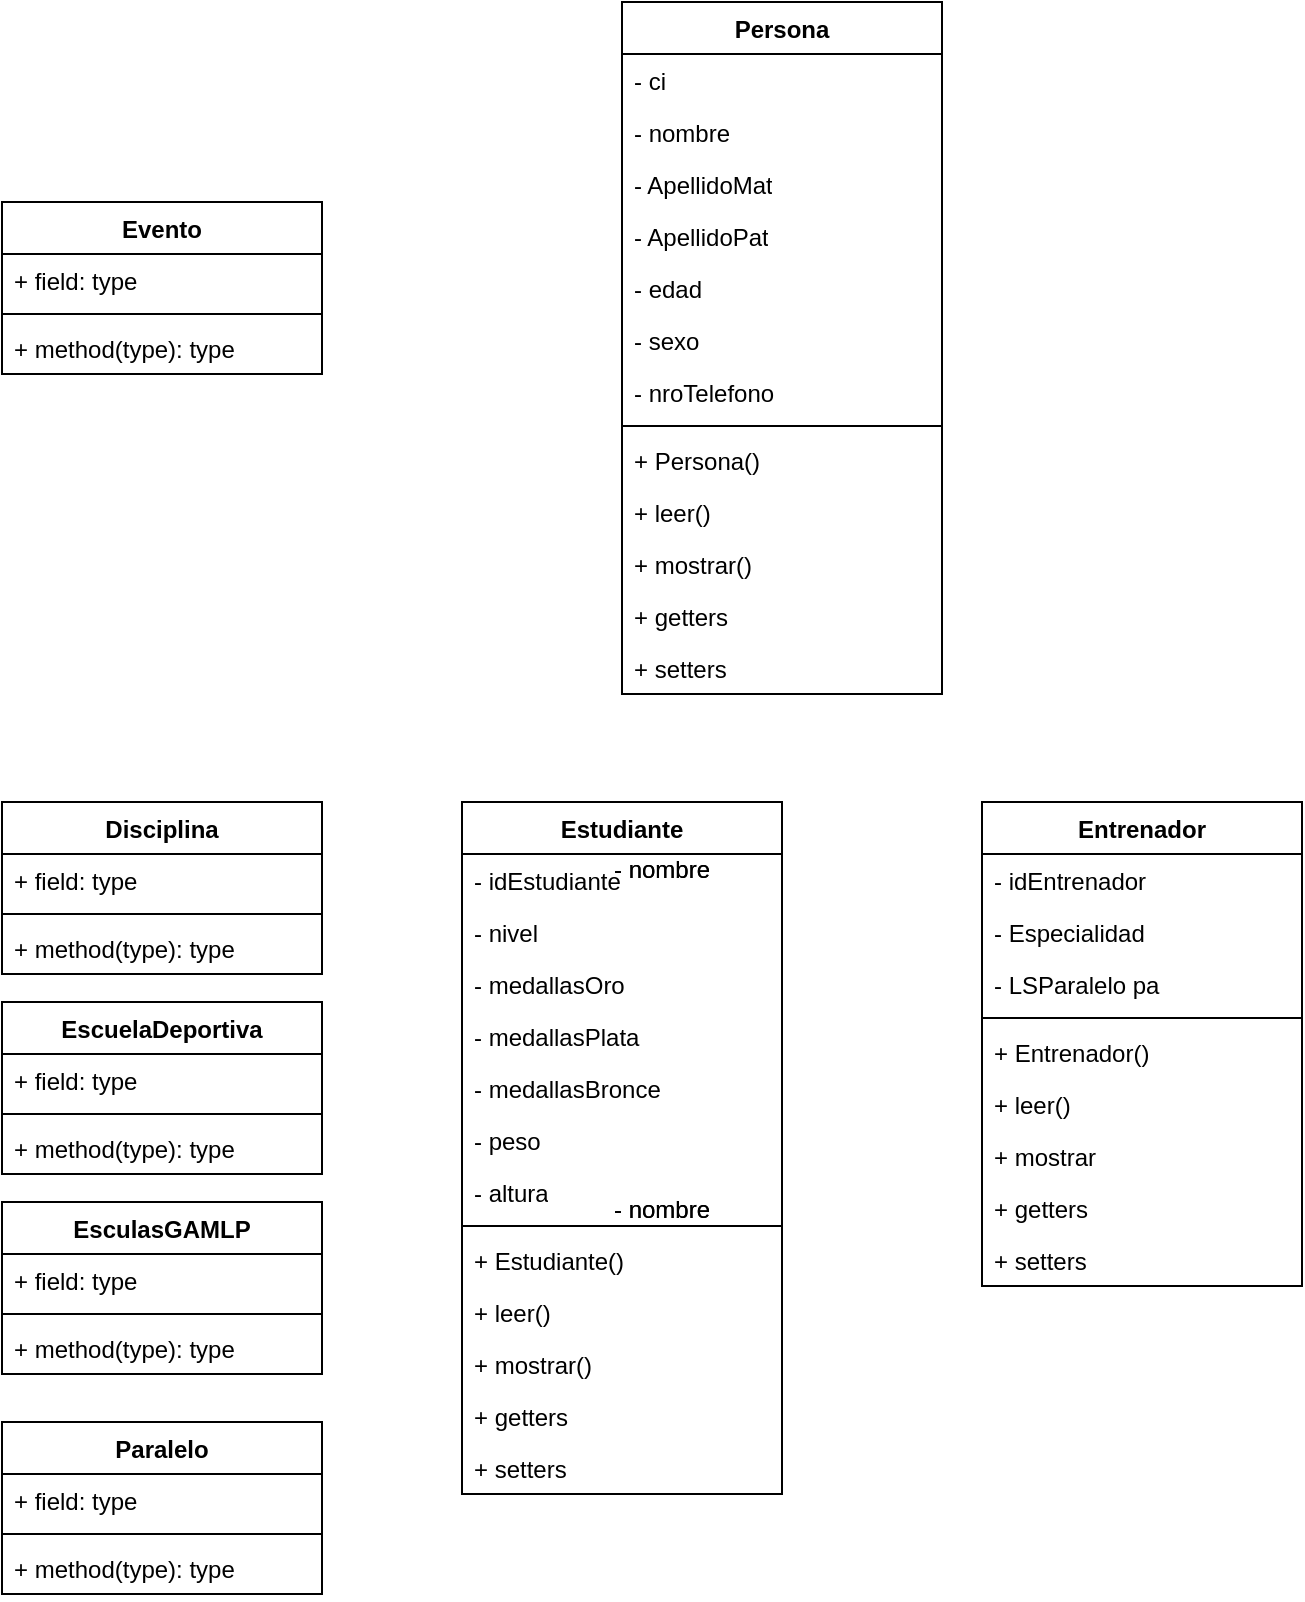 <mxfile version="26.2.14">
  <diagram name="Página-1" id="mWwhTUiRpL9m3ijOTfwl">
    <mxGraphModel dx="1031" dy="1655" grid="1" gridSize="10" guides="1" tooltips="1" connect="1" arrows="1" fold="1" page="1" pageScale="1" pageWidth="827" pageHeight="1169" math="0" shadow="0">
      <root>
        <mxCell id="0" />
        <mxCell id="1" parent="0" />
        <mxCell id="a2ZbJeIX67D49J9E42-1-1" value="Persona" style="swimlane;fontStyle=1;align=center;verticalAlign=top;childLayout=stackLayout;horizontal=1;startSize=26;horizontalStack=0;resizeParent=1;resizeParentMax=0;resizeLast=0;collapsible=1;marginBottom=0;whiteSpace=wrap;html=1;" parent="1" vertex="1">
          <mxGeometry x="350" y="-70" width="160" height="346" as="geometry" />
        </mxCell>
        <mxCell id="a2ZbJeIX67D49J9E42-1-2" value="- ci&lt;span style=&quot;white-space: pre;&quot;&gt;&#x9;&lt;/span&gt;&lt;span style=&quot;white-space: pre;&quot;&gt;&#x9;&lt;/span&gt;" style="text;strokeColor=none;fillColor=none;align=left;verticalAlign=top;spacingLeft=4;spacingRight=4;overflow=hidden;rotatable=0;points=[[0,0.5],[1,0.5]];portConstraint=eastwest;whiteSpace=wrap;html=1;" parent="a2ZbJeIX67D49J9E42-1-1" vertex="1">
          <mxGeometry y="26" width="160" height="26" as="geometry" />
        </mxCell>
        <mxCell id="zpkU-gS0_oRcg3-S1-dt-10" value="- nombre" style="text;strokeColor=none;fillColor=none;align=left;verticalAlign=top;spacingLeft=4;spacingRight=4;overflow=hidden;rotatable=0;points=[[0,0.5],[1,0.5]];portConstraint=eastwest;whiteSpace=wrap;html=1;" vertex="1" parent="a2ZbJeIX67D49J9E42-1-1">
          <mxGeometry y="52" width="160" height="26" as="geometry" />
        </mxCell>
        <mxCell id="zpkU-gS0_oRcg3-S1-dt-14" value="- ApellidoMat" style="text;strokeColor=none;fillColor=none;align=left;verticalAlign=top;spacingLeft=4;spacingRight=4;overflow=hidden;rotatable=0;points=[[0,0.5],[1,0.5]];portConstraint=eastwest;whiteSpace=wrap;html=1;" vertex="1" parent="a2ZbJeIX67D49J9E42-1-1">
          <mxGeometry y="78" width="160" height="26" as="geometry" />
        </mxCell>
        <mxCell id="zpkU-gS0_oRcg3-S1-dt-16" value="- ApellidoPat" style="text;strokeColor=none;fillColor=none;align=left;verticalAlign=top;spacingLeft=4;spacingRight=4;overflow=hidden;rotatable=0;points=[[0,0.5],[1,0.5]];portConstraint=eastwest;whiteSpace=wrap;html=1;" vertex="1" parent="a2ZbJeIX67D49J9E42-1-1">
          <mxGeometry y="104" width="160" height="26" as="geometry" />
        </mxCell>
        <mxCell id="zpkU-gS0_oRcg3-S1-dt-13" value="- edad" style="text;strokeColor=none;fillColor=none;align=left;verticalAlign=top;spacingLeft=4;spacingRight=4;overflow=hidden;rotatable=0;points=[[0,0.5],[1,0.5]];portConstraint=eastwest;whiteSpace=wrap;html=1;" vertex="1" parent="a2ZbJeIX67D49J9E42-1-1">
          <mxGeometry y="130" width="160" height="26" as="geometry" />
        </mxCell>
        <mxCell id="zpkU-gS0_oRcg3-S1-dt-9" value="- sexo" style="text;strokeColor=none;fillColor=none;align=left;verticalAlign=top;spacingLeft=4;spacingRight=4;overflow=hidden;rotatable=0;points=[[0,0.5],[1,0.5]];portConstraint=eastwest;whiteSpace=wrap;html=1;" vertex="1" parent="a2ZbJeIX67D49J9E42-1-1">
          <mxGeometry y="156" width="160" height="26" as="geometry" />
        </mxCell>
        <mxCell id="zpkU-gS0_oRcg3-S1-dt-15" value="- nroTelefono" style="text;strokeColor=none;fillColor=none;align=left;verticalAlign=top;spacingLeft=4;spacingRight=4;overflow=hidden;rotatable=0;points=[[0,0.5],[1,0.5]];portConstraint=eastwest;whiteSpace=wrap;html=1;" vertex="1" parent="a2ZbJeIX67D49J9E42-1-1">
          <mxGeometry y="182" width="160" height="26" as="geometry" />
        </mxCell>
        <mxCell id="a2ZbJeIX67D49J9E42-1-3" value="" style="line;strokeWidth=1;fillColor=none;align=left;verticalAlign=middle;spacingTop=-1;spacingLeft=3;spacingRight=3;rotatable=0;labelPosition=right;points=[];portConstraint=eastwest;strokeColor=inherit;" parent="a2ZbJeIX67D49J9E42-1-1" vertex="1">
          <mxGeometry y="208" width="160" height="8" as="geometry" />
        </mxCell>
        <mxCell id="a2ZbJeIX67D49J9E42-1-4" value="+ Persona()" style="text;strokeColor=none;fillColor=none;align=left;verticalAlign=top;spacingLeft=4;spacingRight=4;overflow=hidden;rotatable=0;points=[[0,0.5],[1,0.5]];portConstraint=eastwest;whiteSpace=wrap;html=1;" parent="a2ZbJeIX67D49J9E42-1-1" vertex="1">
          <mxGeometry y="216" width="160" height="26" as="geometry" />
        </mxCell>
        <mxCell id="zpkU-gS0_oRcg3-S1-dt-27" value="+ leer()" style="text;strokeColor=none;fillColor=none;align=left;verticalAlign=top;spacingLeft=4;spacingRight=4;overflow=hidden;rotatable=0;points=[[0,0.5],[1,0.5]];portConstraint=eastwest;whiteSpace=wrap;html=1;" vertex="1" parent="a2ZbJeIX67D49J9E42-1-1">
          <mxGeometry y="242" width="160" height="26" as="geometry" />
        </mxCell>
        <mxCell id="zpkU-gS0_oRcg3-S1-dt-28" value="+ mostrar()" style="text;strokeColor=none;fillColor=none;align=left;verticalAlign=top;spacingLeft=4;spacingRight=4;overflow=hidden;rotatable=0;points=[[0,0.5],[1,0.5]];portConstraint=eastwest;whiteSpace=wrap;html=1;" vertex="1" parent="a2ZbJeIX67D49J9E42-1-1">
          <mxGeometry y="268" width="160" height="26" as="geometry" />
        </mxCell>
        <mxCell id="zpkU-gS0_oRcg3-S1-dt-38" value="+ getters" style="text;strokeColor=none;fillColor=none;align=left;verticalAlign=top;spacingLeft=4;spacingRight=4;overflow=hidden;rotatable=0;points=[[0,0.5],[1,0.5]];portConstraint=eastwest;whiteSpace=wrap;html=1;" vertex="1" parent="a2ZbJeIX67D49J9E42-1-1">
          <mxGeometry y="294" width="160" height="26" as="geometry" />
        </mxCell>
        <mxCell id="zpkU-gS0_oRcg3-S1-dt-37" value="+ setters" style="text;strokeColor=none;fillColor=none;align=left;verticalAlign=top;spacingLeft=4;spacingRight=4;overflow=hidden;rotatable=0;points=[[0,0.5],[1,0.5]];portConstraint=eastwest;whiteSpace=wrap;html=1;" vertex="1" parent="a2ZbJeIX67D49J9E42-1-1">
          <mxGeometry y="320" width="160" height="26" as="geometry" />
        </mxCell>
        <mxCell id="a2ZbJeIX67D49J9E42-1-5" value="Estudiante" style="swimlane;fontStyle=1;align=center;verticalAlign=top;childLayout=stackLayout;horizontal=1;startSize=26;horizontalStack=0;resizeParent=1;resizeParentMax=0;resizeLast=0;collapsible=1;marginBottom=0;whiteSpace=wrap;html=1;" parent="1" vertex="1">
          <mxGeometry x="270" y="330" width="160" height="346" as="geometry" />
        </mxCell>
        <mxCell id="a2ZbJeIX67D49J9E42-1-6" value="- idEstudiante" style="text;strokeColor=none;fillColor=none;align=left;verticalAlign=top;spacingLeft=4;spacingRight=4;overflow=hidden;rotatable=0;points=[[0,0.5],[1,0.5]];portConstraint=eastwest;whiteSpace=wrap;html=1;" parent="a2ZbJeIX67D49J9E42-1-5" vertex="1">
          <mxGeometry y="26" width="160" height="26" as="geometry" />
        </mxCell>
        <mxCell id="zpkU-gS0_oRcg3-S1-dt-21" value="- nivel" style="text;strokeColor=none;fillColor=none;align=left;verticalAlign=top;spacingLeft=4;spacingRight=4;overflow=hidden;rotatable=0;points=[[0,0.5],[1,0.5]];portConstraint=eastwest;whiteSpace=wrap;html=1;" vertex="1" parent="a2ZbJeIX67D49J9E42-1-5">
          <mxGeometry y="52" width="160" height="26" as="geometry" />
        </mxCell>
        <mxCell id="zpkU-gS0_oRcg3-S1-dt-22" value="- medallasOro" style="text;strokeColor=none;fillColor=none;align=left;verticalAlign=top;spacingLeft=4;spacingRight=4;overflow=hidden;rotatable=0;points=[[0,0.5],[1,0.5]];portConstraint=eastwest;whiteSpace=wrap;html=1;" vertex="1" parent="a2ZbJeIX67D49J9E42-1-5">
          <mxGeometry y="78" width="160" height="26" as="geometry" />
        </mxCell>
        <mxCell id="zpkU-gS0_oRcg3-S1-dt-25" value="- medallasPlata" style="text;strokeColor=none;fillColor=none;align=left;verticalAlign=top;spacingLeft=4;spacingRight=4;overflow=hidden;rotatable=0;points=[[0,0.5],[1,0.5]];portConstraint=eastwest;whiteSpace=wrap;html=1;" vertex="1" parent="a2ZbJeIX67D49J9E42-1-5">
          <mxGeometry y="104" width="160" height="26" as="geometry" />
        </mxCell>
        <mxCell id="zpkU-gS0_oRcg3-S1-dt-24" value="- medallasBronce" style="text;strokeColor=none;fillColor=none;align=left;verticalAlign=top;spacingLeft=4;spacingRight=4;overflow=hidden;rotatable=0;points=[[0,0.5],[1,0.5]];portConstraint=eastwest;whiteSpace=wrap;html=1;" vertex="1" parent="a2ZbJeIX67D49J9E42-1-5">
          <mxGeometry y="130" width="160" height="26" as="geometry" />
        </mxCell>
        <mxCell id="zpkU-gS0_oRcg3-S1-dt-23" value="- peso" style="text;strokeColor=none;fillColor=none;align=left;verticalAlign=top;spacingLeft=4;spacingRight=4;overflow=hidden;rotatable=0;points=[[0,0.5],[1,0.5]];portConstraint=eastwest;whiteSpace=wrap;html=1;" vertex="1" parent="a2ZbJeIX67D49J9E42-1-5">
          <mxGeometry y="156" width="160" height="26" as="geometry" />
        </mxCell>
        <mxCell id="zpkU-gS0_oRcg3-S1-dt-26" value="- altura" style="text;strokeColor=none;fillColor=none;align=left;verticalAlign=top;spacingLeft=4;spacingRight=4;overflow=hidden;rotatable=0;points=[[0,0.5],[1,0.5]];portConstraint=eastwest;whiteSpace=wrap;html=1;" vertex="1" parent="a2ZbJeIX67D49J9E42-1-5">
          <mxGeometry y="182" width="160" height="26" as="geometry" />
        </mxCell>
        <mxCell id="a2ZbJeIX67D49J9E42-1-7" value="" style="line;strokeWidth=1;fillColor=none;align=left;verticalAlign=middle;spacingTop=-1;spacingLeft=3;spacingRight=3;rotatable=0;labelPosition=right;points=[];portConstraint=eastwest;strokeColor=inherit;" parent="a2ZbJeIX67D49J9E42-1-5" vertex="1">
          <mxGeometry y="208" width="160" height="8" as="geometry" />
        </mxCell>
        <mxCell id="a2ZbJeIX67D49J9E42-1-8" value="+ Estudiante()" style="text;strokeColor=none;fillColor=none;align=left;verticalAlign=top;spacingLeft=4;spacingRight=4;overflow=hidden;rotatable=0;points=[[0,0.5],[1,0.5]];portConstraint=eastwest;whiteSpace=wrap;html=1;" parent="a2ZbJeIX67D49J9E42-1-5" vertex="1">
          <mxGeometry y="216" width="160" height="26" as="geometry" />
        </mxCell>
        <mxCell id="zpkU-gS0_oRcg3-S1-dt-42" value="+ leer()" style="text;strokeColor=none;fillColor=none;align=left;verticalAlign=top;spacingLeft=4;spacingRight=4;overflow=hidden;rotatable=0;points=[[0,0.5],[1,0.5]];portConstraint=eastwest;whiteSpace=wrap;html=1;" vertex="1" parent="a2ZbJeIX67D49J9E42-1-5">
          <mxGeometry y="242" width="160" height="26" as="geometry" />
        </mxCell>
        <mxCell id="zpkU-gS0_oRcg3-S1-dt-41" value="+ mostrar()" style="text;strokeColor=none;fillColor=none;align=left;verticalAlign=top;spacingLeft=4;spacingRight=4;overflow=hidden;rotatable=0;points=[[0,0.5],[1,0.5]];portConstraint=eastwest;whiteSpace=wrap;html=1;" vertex="1" parent="a2ZbJeIX67D49J9E42-1-5">
          <mxGeometry y="268" width="160" height="26" as="geometry" />
        </mxCell>
        <mxCell id="zpkU-gS0_oRcg3-S1-dt-43" value="+ getters" style="text;strokeColor=none;fillColor=none;align=left;verticalAlign=top;spacingLeft=4;spacingRight=4;overflow=hidden;rotatable=0;points=[[0,0.5],[1,0.5]];portConstraint=eastwest;whiteSpace=wrap;html=1;" vertex="1" parent="a2ZbJeIX67D49J9E42-1-5">
          <mxGeometry y="294" width="160" height="26" as="geometry" />
        </mxCell>
        <mxCell id="zpkU-gS0_oRcg3-S1-dt-44" value="+ setters" style="text;strokeColor=none;fillColor=none;align=left;verticalAlign=top;spacingLeft=4;spacingRight=4;overflow=hidden;rotatable=0;points=[[0,0.5],[1,0.5]];portConstraint=eastwest;whiteSpace=wrap;html=1;" vertex="1" parent="a2ZbJeIX67D49J9E42-1-5">
          <mxGeometry y="320" width="160" height="26" as="geometry" />
        </mxCell>
        <mxCell id="a2ZbJeIX67D49J9E42-1-9" value="Entrenador" style="swimlane;fontStyle=1;align=center;verticalAlign=top;childLayout=stackLayout;horizontal=1;startSize=26;horizontalStack=0;resizeParent=1;resizeParentMax=0;resizeLast=0;collapsible=1;marginBottom=0;whiteSpace=wrap;html=1;" parent="1" vertex="1">
          <mxGeometry x="530" y="330" width="160" height="242" as="geometry" />
        </mxCell>
        <mxCell id="a2ZbJeIX67D49J9E42-1-10" value="- idEntrenador" style="text;strokeColor=none;fillColor=none;align=left;verticalAlign=top;spacingLeft=4;spacingRight=4;overflow=hidden;rotatable=0;points=[[0,0.5],[1,0.5]];portConstraint=eastwest;whiteSpace=wrap;html=1;" parent="a2ZbJeIX67D49J9E42-1-9" vertex="1">
          <mxGeometry y="26" width="160" height="26" as="geometry" />
        </mxCell>
        <mxCell id="zpkU-gS0_oRcg3-S1-dt-50" value="- Especialidad" style="text;strokeColor=none;fillColor=none;align=left;verticalAlign=top;spacingLeft=4;spacingRight=4;overflow=hidden;rotatable=0;points=[[0,0.5],[1,0.5]];portConstraint=eastwest;whiteSpace=wrap;html=1;" vertex="1" parent="a2ZbJeIX67D49J9E42-1-9">
          <mxGeometry y="52" width="160" height="26" as="geometry" />
        </mxCell>
        <mxCell id="zpkU-gS0_oRcg3-S1-dt-52" value="- LSParalelo pa" style="text;strokeColor=none;fillColor=none;align=left;verticalAlign=top;spacingLeft=4;spacingRight=4;overflow=hidden;rotatable=0;points=[[0,0.5],[1,0.5]];portConstraint=eastwest;whiteSpace=wrap;html=1;" vertex="1" parent="a2ZbJeIX67D49J9E42-1-9">
          <mxGeometry y="78" width="160" height="26" as="geometry" />
        </mxCell>
        <mxCell id="a2ZbJeIX67D49J9E42-1-11" value="" style="line;strokeWidth=1;fillColor=none;align=left;verticalAlign=middle;spacingTop=-1;spacingLeft=3;spacingRight=3;rotatable=0;labelPosition=right;points=[];portConstraint=eastwest;strokeColor=inherit;" parent="a2ZbJeIX67D49J9E42-1-9" vertex="1">
          <mxGeometry y="104" width="160" height="8" as="geometry" />
        </mxCell>
        <mxCell id="a2ZbJeIX67D49J9E42-1-12" value="+ Entrenador()" style="text;strokeColor=none;fillColor=none;align=left;verticalAlign=top;spacingLeft=4;spacingRight=4;overflow=hidden;rotatable=0;points=[[0,0.5],[1,0.5]];portConstraint=eastwest;whiteSpace=wrap;html=1;" parent="a2ZbJeIX67D49J9E42-1-9" vertex="1">
          <mxGeometry y="112" width="160" height="26" as="geometry" />
        </mxCell>
        <mxCell id="zpkU-gS0_oRcg3-S1-dt-57" value="+ leer()" style="text;strokeColor=none;fillColor=none;align=left;verticalAlign=top;spacingLeft=4;spacingRight=4;overflow=hidden;rotatable=0;points=[[0,0.5],[1,0.5]];portConstraint=eastwest;whiteSpace=wrap;html=1;" vertex="1" parent="a2ZbJeIX67D49J9E42-1-9">
          <mxGeometry y="138" width="160" height="26" as="geometry" />
        </mxCell>
        <mxCell id="zpkU-gS0_oRcg3-S1-dt-56" value="+ mostrar" style="text;strokeColor=none;fillColor=none;align=left;verticalAlign=top;spacingLeft=4;spacingRight=4;overflow=hidden;rotatable=0;points=[[0,0.5],[1,0.5]];portConstraint=eastwest;whiteSpace=wrap;html=1;" vertex="1" parent="a2ZbJeIX67D49J9E42-1-9">
          <mxGeometry y="164" width="160" height="26" as="geometry" />
        </mxCell>
        <mxCell id="zpkU-gS0_oRcg3-S1-dt-58" value="+ getters" style="text;strokeColor=none;fillColor=none;align=left;verticalAlign=top;spacingLeft=4;spacingRight=4;overflow=hidden;rotatable=0;points=[[0,0.5],[1,0.5]];portConstraint=eastwest;whiteSpace=wrap;html=1;" vertex="1" parent="a2ZbJeIX67D49J9E42-1-9">
          <mxGeometry y="190" width="160" height="26" as="geometry" />
        </mxCell>
        <mxCell id="zpkU-gS0_oRcg3-S1-dt-54" value="+ setters" style="text;strokeColor=none;fillColor=none;align=left;verticalAlign=top;spacingLeft=4;spacingRight=4;overflow=hidden;rotatable=0;points=[[0,0.5],[1,0.5]];portConstraint=eastwest;whiteSpace=wrap;html=1;" vertex="1" parent="a2ZbJeIX67D49J9E42-1-9">
          <mxGeometry y="216" width="160" height="26" as="geometry" />
        </mxCell>
        <mxCell id="a2ZbJeIX67D49J9E42-1-13" value="Disciplina" style="swimlane;fontStyle=1;align=center;verticalAlign=top;childLayout=stackLayout;horizontal=1;startSize=26;horizontalStack=0;resizeParent=1;resizeParentMax=0;resizeLast=0;collapsible=1;marginBottom=0;whiteSpace=wrap;html=1;" parent="1" vertex="1">
          <mxGeometry x="40" y="330" width="160" height="86" as="geometry" />
        </mxCell>
        <mxCell id="a2ZbJeIX67D49J9E42-1-14" value="+ field: type" style="text;strokeColor=none;fillColor=none;align=left;verticalAlign=top;spacingLeft=4;spacingRight=4;overflow=hidden;rotatable=0;points=[[0,0.5],[1,0.5]];portConstraint=eastwest;whiteSpace=wrap;html=1;" parent="a2ZbJeIX67D49J9E42-1-13" vertex="1">
          <mxGeometry y="26" width="160" height="26" as="geometry" />
        </mxCell>
        <mxCell id="a2ZbJeIX67D49J9E42-1-15" value="" style="line;strokeWidth=1;fillColor=none;align=left;verticalAlign=middle;spacingTop=-1;spacingLeft=3;spacingRight=3;rotatable=0;labelPosition=right;points=[];portConstraint=eastwest;strokeColor=inherit;" parent="a2ZbJeIX67D49J9E42-1-13" vertex="1">
          <mxGeometry y="52" width="160" height="8" as="geometry" />
        </mxCell>
        <mxCell id="a2ZbJeIX67D49J9E42-1-16" value="+ method(type): type" style="text;strokeColor=none;fillColor=none;align=left;verticalAlign=top;spacingLeft=4;spacingRight=4;overflow=hidden;rotatable=0;points=[[0,0.5],[1,0.5]];portConstraint=eastwest;whiteSpace=wrap;html=1;" parent="a2ZbJeIX67D49J9E42-1-13" vertex="1">
          <mxGeometry y="60" width="160" height="26" as="geometry" />
        </mxCell>
        <mxCell id="a2ZbJeIX67D49J9E42-1-17" value="EscuelaDeportiva" style="swimlane;fontStyle=1;align=center;verticalAlign=top;childLayout=stackLayout;horizontal=1;startSize=26;horizontalStack=0;resizeParent=1;resizeParentMax=0;resizeLast=0;collapsible=1;marginBottom=0;whiteSpace=wrap;html=1;" parent="1" vertex="1">
          <mxGeometry x="40" y="430" width="160" height="86" as="geometry" />
        </mxCell>
        <mxCell id="a2ZbJeIX67D49J9E42-1-18" value="+ field: type" style="text;strokeColor=none;fillColor=none;align=left;verticalAlign=top;spacingLeft=4;spacingRight=4;overflow=hidden;rotatable=0;points=[[0,0.5],[1,0.5]];portConstraint=eastwest;whiteSpace=wrap;html=1;" parent="a2ZbJeIX67D49J9E42-1-17" vertex="1">
          <mxGeometry y="26" width="160" height="26" as="geometry" />
        </mxCell>
        <mxCell id="a2ZbJeIX67D49J9E42-1-19" value="" style="line;strokeWidth=1;fillColor=none;align=left;verticalAlign=middle;spacingTop=-1;spacingLeft=3;spacingRight=3;rotatable=0;labelPosition=right;points=[];portConstraint=eastwest;strokeColor=inherit;" parent="a2ZbJeIX67D49J9E42-1-17" vertex="1">
          <mxGeometry y="52" width="160" height="8" as="geometry" />
        </mxCell>
        <mxCell id="a2ZbJeIX67D49J9E42-1-20" value="+ method(type): type" style="text;strokeColor=none;fillColor=none;align=left;verticalAlign=top;spacingLeft=4;spacingRight=4;overflow=hidden;rotatable=0;points=[[0,0.5],[1,0.5]];portConstraint=eastwest;whiteSpace=wrap;html=1;" parent="a2ZbJeIX67D49J9E42-1-17" vertex="1">
          <mxGeometry y="60" width="160" height="26" as="geometry" />
        </mxCell>
        <mxCell id="a2ZbJeIX67D49J9E42-1-25" value="EsculasGAMLP" style="swimlane;fontStyle=1;align=center;verticalAlign=top;childLayout=stackLayout;horizontal=1;startSize=26;horizontalStack=0;resizeParent=1;resizeParentMax=0;resizeLast=0;collapsible=1;marginBottom=0;whiteSpace=wrap;html=1;" parent="1" vertex="1">
          <mxGeometry x="40" y="530" width="160" height="86" as="geometry" />
        </mxCell>
        <mxCell id="a2ZbJeIX67D49J9E42-1-26" value="+ field: type" style="text;strokeColor=none;fillColor=none;align=left;verticalAlign=top;spacingLeft=4;spacingRight=4;overflow=hidden;rotatable=0;points=[[0,0.5],[1,0.5]];portConstraint=eastwest;whiteSpace=wrap;html=1;" parent="a2ZbJeIX67D49J9E42-1-25" vertex="1">
          <mxGeometry y="26" width="160" height="26" as="geometry" />
        </mxCell>
        <mxCell id="a2ZbJeIX67D49J9E42-1-27" value="" style="line;strokeWidth=1;fillColor=none;align=left;verticalAlign=middle;spacingTop=-1;spacingLeft=3;spacingRight=3;rotatable=0;labelPosition=right;points=[];portConstraint=eastwest;strokeColor=inherit;" parent="a2ZbJeIX67D49J9E42-1-25" vertex="1">
          <mxGeometry y="52" width="160" height="8" as="geometry" />
        </mxCell>
        <mxCell id="a2ZbJeIX67D49J9E42-1-28" value="+ method(type): type" style="text;strokeColor=none;fillColor=none;align=left;verticalAlign=top;spacingLeft=4;spacingRight=4;overflow=hidden;rotatable=0;points=[[0,0.5],[1,0.5]];portConstraint=eastwest;whiteSpace=wrap;html=1;" parent="a2ZbJeIX67D49J9E42-1-25" vertex="1">
          <mxGeometry y="60" width="160" height="26" as="geometry" />
        </mxCell>
        <mxCell id="a2ZbJeIX67D49J9E42-1-29" value="Paralelo" style="swimlane;fontStyle=1;align=center;verticalAlign=top;childLayout=stackLayout;horizontal=1;startSize=26;horizontalStack=0;resizeParent=1;resizeParentMax=0;resizeLast=0;collapsible=1;marginBottom=0;whiteSpace=wrap;html=1;" parent="1" vertex="1">
          <mxGeometry x="40" y="640" width="160" height="86" as="geometry" />
        </mxCell>
        <mxCell id="a2ZbJeIX67D49J9E42-1-30" value="+ field: type" style="text;strokeColor=none;fillColor=none;align=left;verticalAlign=top;spacingLeft=4;spacingRight=4;overflow=hidden;rotatable=0;points=[[0,0.5],[1,0.5]];portConstraint=eastwest;whiteSpace=wrap;html=1;" parent="a2ZbJeIX67D49J9E42-1-29" vertex="1">
          <mxGeometry y="26" width="160" height="26" as="geometry" />
        </mxCell>
        <mxCell id="a2ZbJeIX67D49J9E42-1-31" value="" style="line;strokeWidth=1;fillColor=none;align=left;verticalAlign=middle;spacingTop=-1;spacingLeft=3;spacingRight=3;rotatable=0;labelPosition=right;points=[];portConstraint=eastwest;strokeColor=inherit;" parent="a2ZbJeIX67D49J9E42-1-29" vertex="1">
          <mxGeometry y="52" width="160" height="8" as="geometry" />
        </mxCell>
        <mxCell id="a2ZbJeIX67D49J9E42-1-32" value="+ method(type): type" style="text;strokeColor=none;fillColor=none;align=left;verticalAlign=top;spacingLeft=4;spacingRight=4;overflow=hidden;rotatable=0;points=[[0,0.5],[1,0.5]];portConstraint=eastwest;whiteSpace=wrap;html=1;" parent="a2ZbJeIX67D49J9E42-1-29" vertex="1">
          <mxGeometry y="60" width="160" height="26" as="geometry" />
        </mxCell>
        <mxCell id="zpkU-gS0_oRcg3-S1-dt-1" value="Evento" style="swimlane;fontStyle=1;align=center;verticalAlign=top;childLayout=stackLayout;horizontal=1;startSize=26;horizontalStack=0;resizeParent=1;resizeParentMax=0;resizeLast=0;collapsible=1;marginBottom=0;whiteSpace=wrap;html=1;" vertex="1" parent="1">
          <mxGeometry x="40" y="30" width="160" height="86" as="geometry" />
        </mxCell>
        <mxCell id="zpkU-gS0_oRcg3-S1-dt-2" value="+ field: type" style="text;strokeColor=none;fillColor=none;align=left;verticalAlign=top;spacingLeft=4;spacingRight=4;overflow=hidden;rotatable=0;points=[[0,0.5],[1,0.5]];portConstraint=eastwest;whiteSpace=wrap;html=1;" vertex="1" parent="zpkU-gS0_oRcg3-S1-dt-1">
          <mxGeometry y="26" width="160" height="26" as="geometry" />
        </mxCell>
        <mxCell id="zpkU-gS0_oRcg3-S1-dt-3" value="" style="line;strokeWidth=1;fillColor=none;align=left;verticalAlign=middle;spacingTop=-1;spacingLeft=3;spacingRight=3;rotatable=0;labelPosition=right;points=[];portConstraint=eastwest;strokeColor=inherit;" vertex="1" parent="zpkU-gS0_oRcg3-S1-dt-1">
          <mxGeometry y="52" width="160" height="8" as="geometry" />
        </mxCell>
        <mxCell id="zpkU-gS0_oRcg3-S1-dt-4" value="+ method(type): type" style="text;strokeColor=none;fillColor=none;align=left;verticalAlign=top;spacingLeft=4;spacingRight=4;overflow=hidden;rotatable=0;points=[[0,0.5],[1,0.5]];portConstraint=eastwest;whiteSpace=wrap;html=1;" vertex="1" parent="zpkU-gS0_oRcg3-S1-dt-1">
          <mxGeometry y="60" width="160" height="26" as="geometry" />
        </mxCell>
        <mxCell id="zpkU-gS0_oRcg3-S1-dt-39" value="- nombre" style="text;strokeColor=none;fillColor=none;align=left;verticalAlign=top;spacingLeft=4;spacingRight=4;overflow=hidden;rotatable=0;points=[[0,0.5],[1,0.5]];portConstraint=eastwest;whiteSpace=wrap;html=1;" vertex="1" parent="1">
          <mxGeometry x="340" y="520" width="160" height="26" as="geometry" />
        </mxCell>
        <mxCell id="zpkU-gS0_oRcg3-S1-dt-40" value="- nombre" style="text;strokeColor=none;fillColor=none;align=left;verticalAlign=top;spacingLeft=4;spacingRight=4;overflow=hidden;rotatable=0;points=[[0,0.5],[1,0.5]];portConstraint=eastwest;whiteSpace=wrap;html=1;" vertex="1" parent="1">
          <mxGeometry x="340" y="520" width="160" height="26" as="geometry" />
        </mxCell>
        <mxCell id="zpkU-gS0_oRcg3-S1-dt-45" value="- nombre" style="text;strokeColor=none;fillColor=none;align=left;verticalAlign=top;spacingLeft=4;spacingRight=4;overflow=hidden;rotatable=0;points=[[0,0.5],[1,0.5]];portConstraint=eastwest;whiteSpace=wrap;html=1;" vertex="1" parent="1">
          <mxGeometry x="340" y="350" width="160" height="26" as="geometry" />
        </mxCell>
        <mxCell id="zpkU-gS0_oRcg3-S1-dt-46" value="- nombre" style="text;strokeColor=none;fillColor=none;align=left;verticalAlign=top;spacingLeft=4;spacingRight=4;overflow=hidden;rotatable=0;points=[[0,0.5],[1,0.5]];portConstraint=eastwest;whiteSpace=wrap;html=1;" vertex="1" parent="1">
          <mxGeometry x="340" y="350" width="160" height="26" as="geometry" />
        </mxCell>
      </root>
    </mxGraphModel>
  </diagram>
</mxfile>
